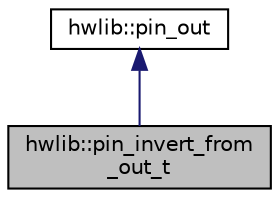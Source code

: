digraph "hwlib::pin_invert_from_out_t"
{
  edge [fontname="Helvetica",fontsize="10",labelfontname="Helvetica",labelfontsize="10"];
  node [fontname="Helvetica",fontsize="10",shape=record];
  Node2 [label="hwlib::pin_invert_from\l_out_t",height=0.2,width=0.4,color="black", fillcolor="grey75", style="filled", fontcolor="black"];
  Node3 -> Node2 [dir="back",color="midnightblue",fontsize="10",style="solid"];
  Node3 [label="hwlib::pin_out",height=0.2,width=0.4,color="black", fillcolor="white", style="filled",URL="$classhwlib_1_1pin__out.html"];
}
